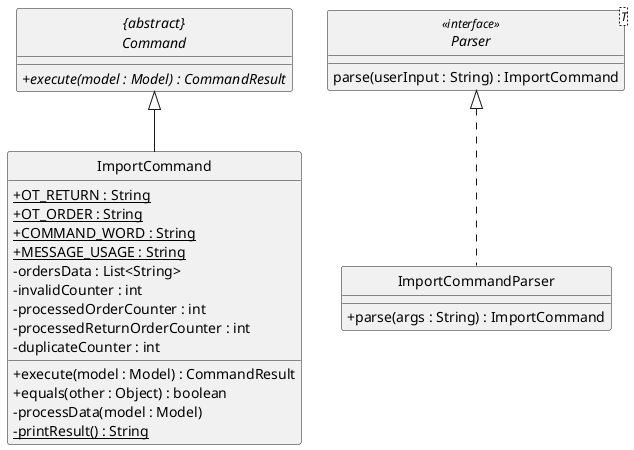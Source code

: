@startuml
skinparam backgroundColor #ffffff
skinparam classAttributeIconSize 0
hide circle

class ImportCommandParser implements Parser {
    /' Methods '/
    + parse(args : String) : ImportCommand
}

interface Parser<T> <<interface>> {
    parse(userInput : String) : ImportCommand
}

abstract class "{abstract}\nCommand" {
    + {abstract} execute(model : Model) : CommandResult
}

class ImportCommand {
    /' Fields '/
    + {static} OT_RETURN : String
    + {static} OT_ORDER : String
    + {static} COMMAND_WORD : String
    + {static} MESSAGE_USAGE : String
    - ordersData : List<String>
    - invalidCounter : int
    - processedOrderCounter : int
    - processedReturnOrderCounter : int
    - duplicateCounter : int

    /' Methods '/
    + execute(model : Model) : CommandResult
    + equals(other : Object) : boolean
    - processData(model : Model)
    - {static} printResult() : String
}
ImportCommand --up|> "{abstract}\nCommand"
@enduml
